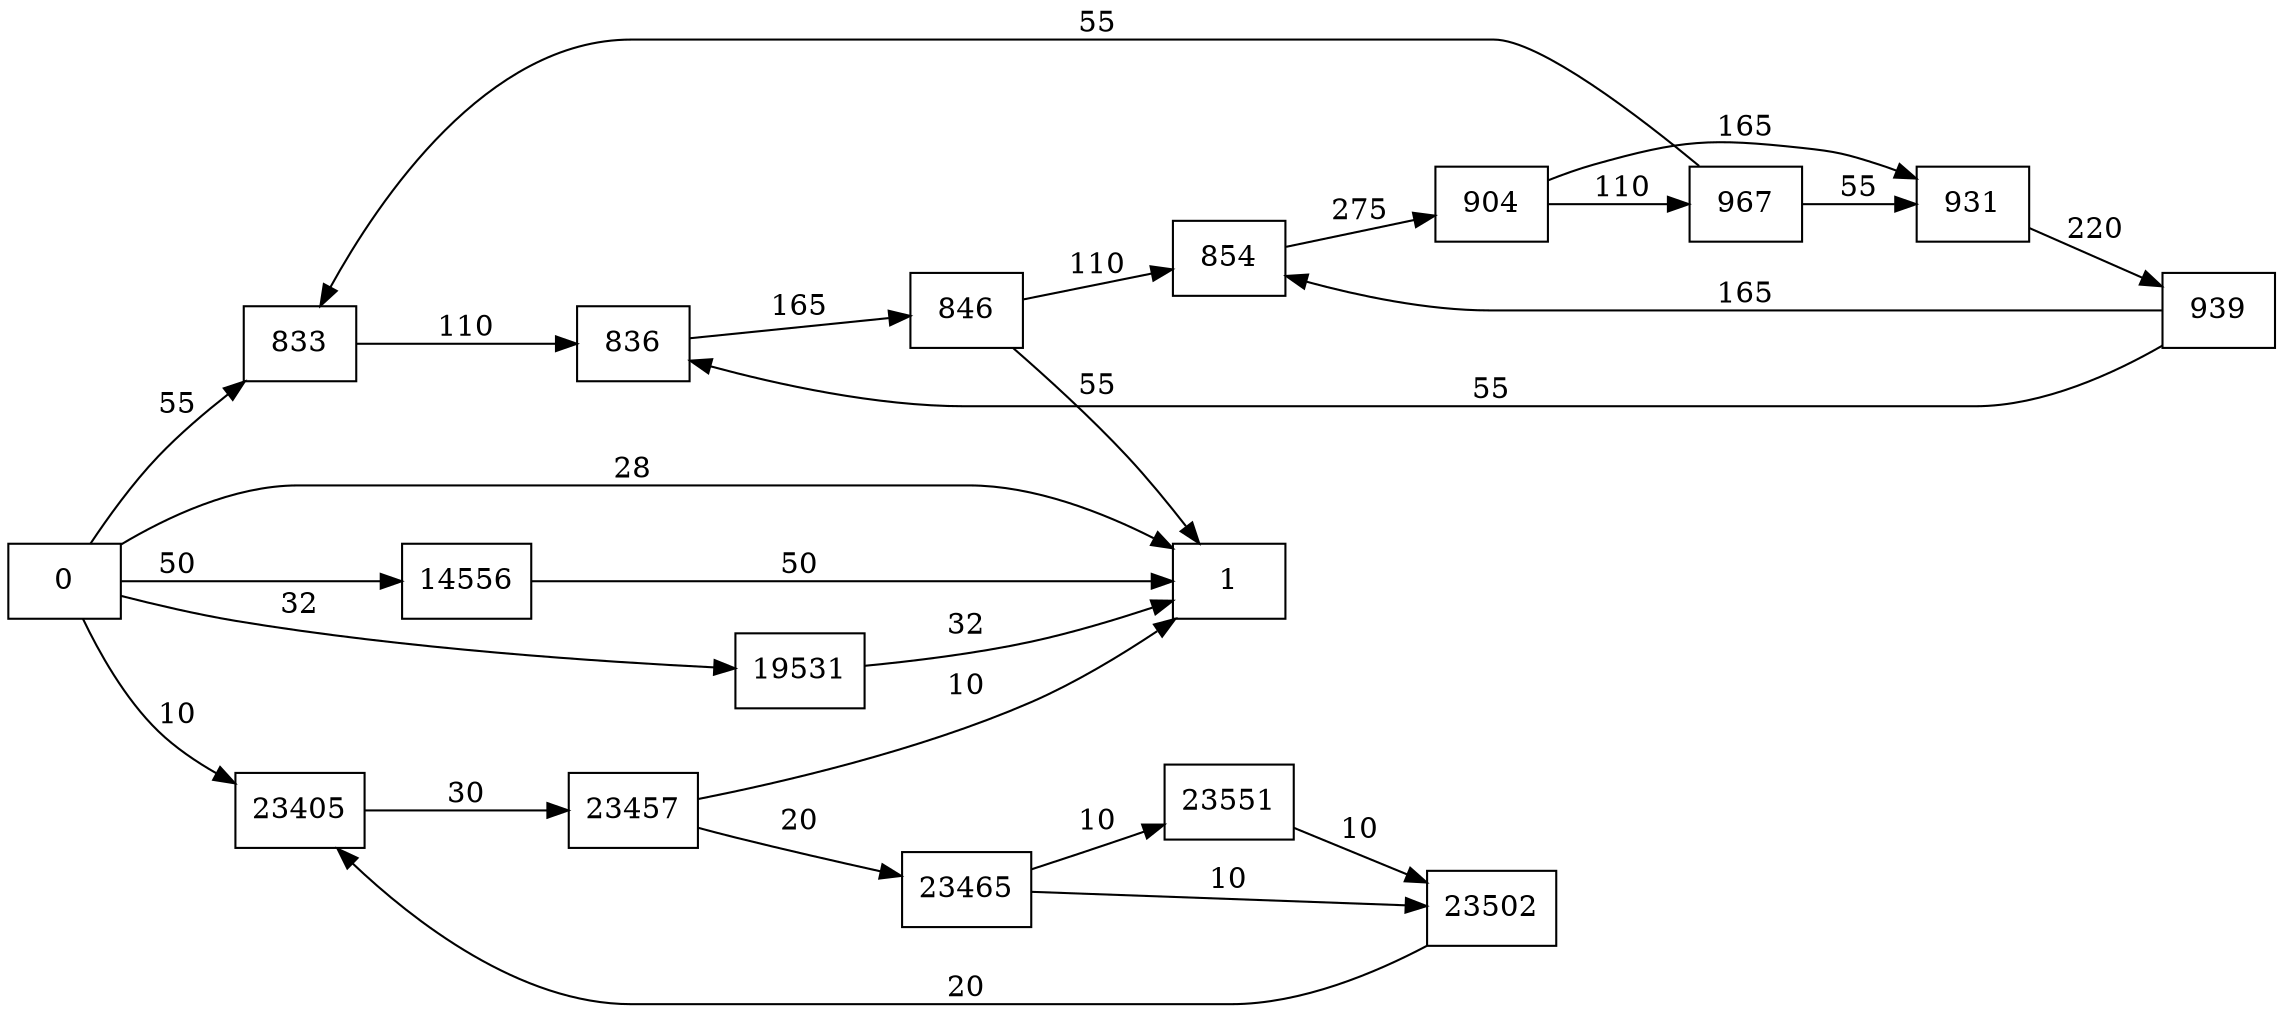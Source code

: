 digraph {
	graph [rankdir=LR]
	node [shape=rectangle]
	833 -> 836 [label=110]
	836 -> 846 [label=165]
	846 -> 854 [label=110]
	846 -> 1 [label=55]
	854 -> 904 [label=275]
	904 -> 967 [label=110]
	904 -> 931 [label=165]
	931 -> 939 [label=220]
	939 -> 854 [label=165]
	939 -> 836 [label=55]
	967 -> 931 [label=55]
	967 -> 833 [label=55]
	14556 -> 1 [label=50]
	19531 -> 1 [label=32]
	23405 -> 23457 [label=30]
	23457 -> 23465 [label=20]
	23457 -> 1 [label=10]
	23465 -> 23502 [label=10]
	23465 -> 23551 [label=10]
	23502 -> 23405 [label=20]
	23551 -> 23502 [label=10]
	0 -> 833 [label=55]
	0 -> 1 [label=28]
	0 -> 14556 [label=50]
	0 -> 19531 [label=32]
	0 -> 23405 [label=10]
}
